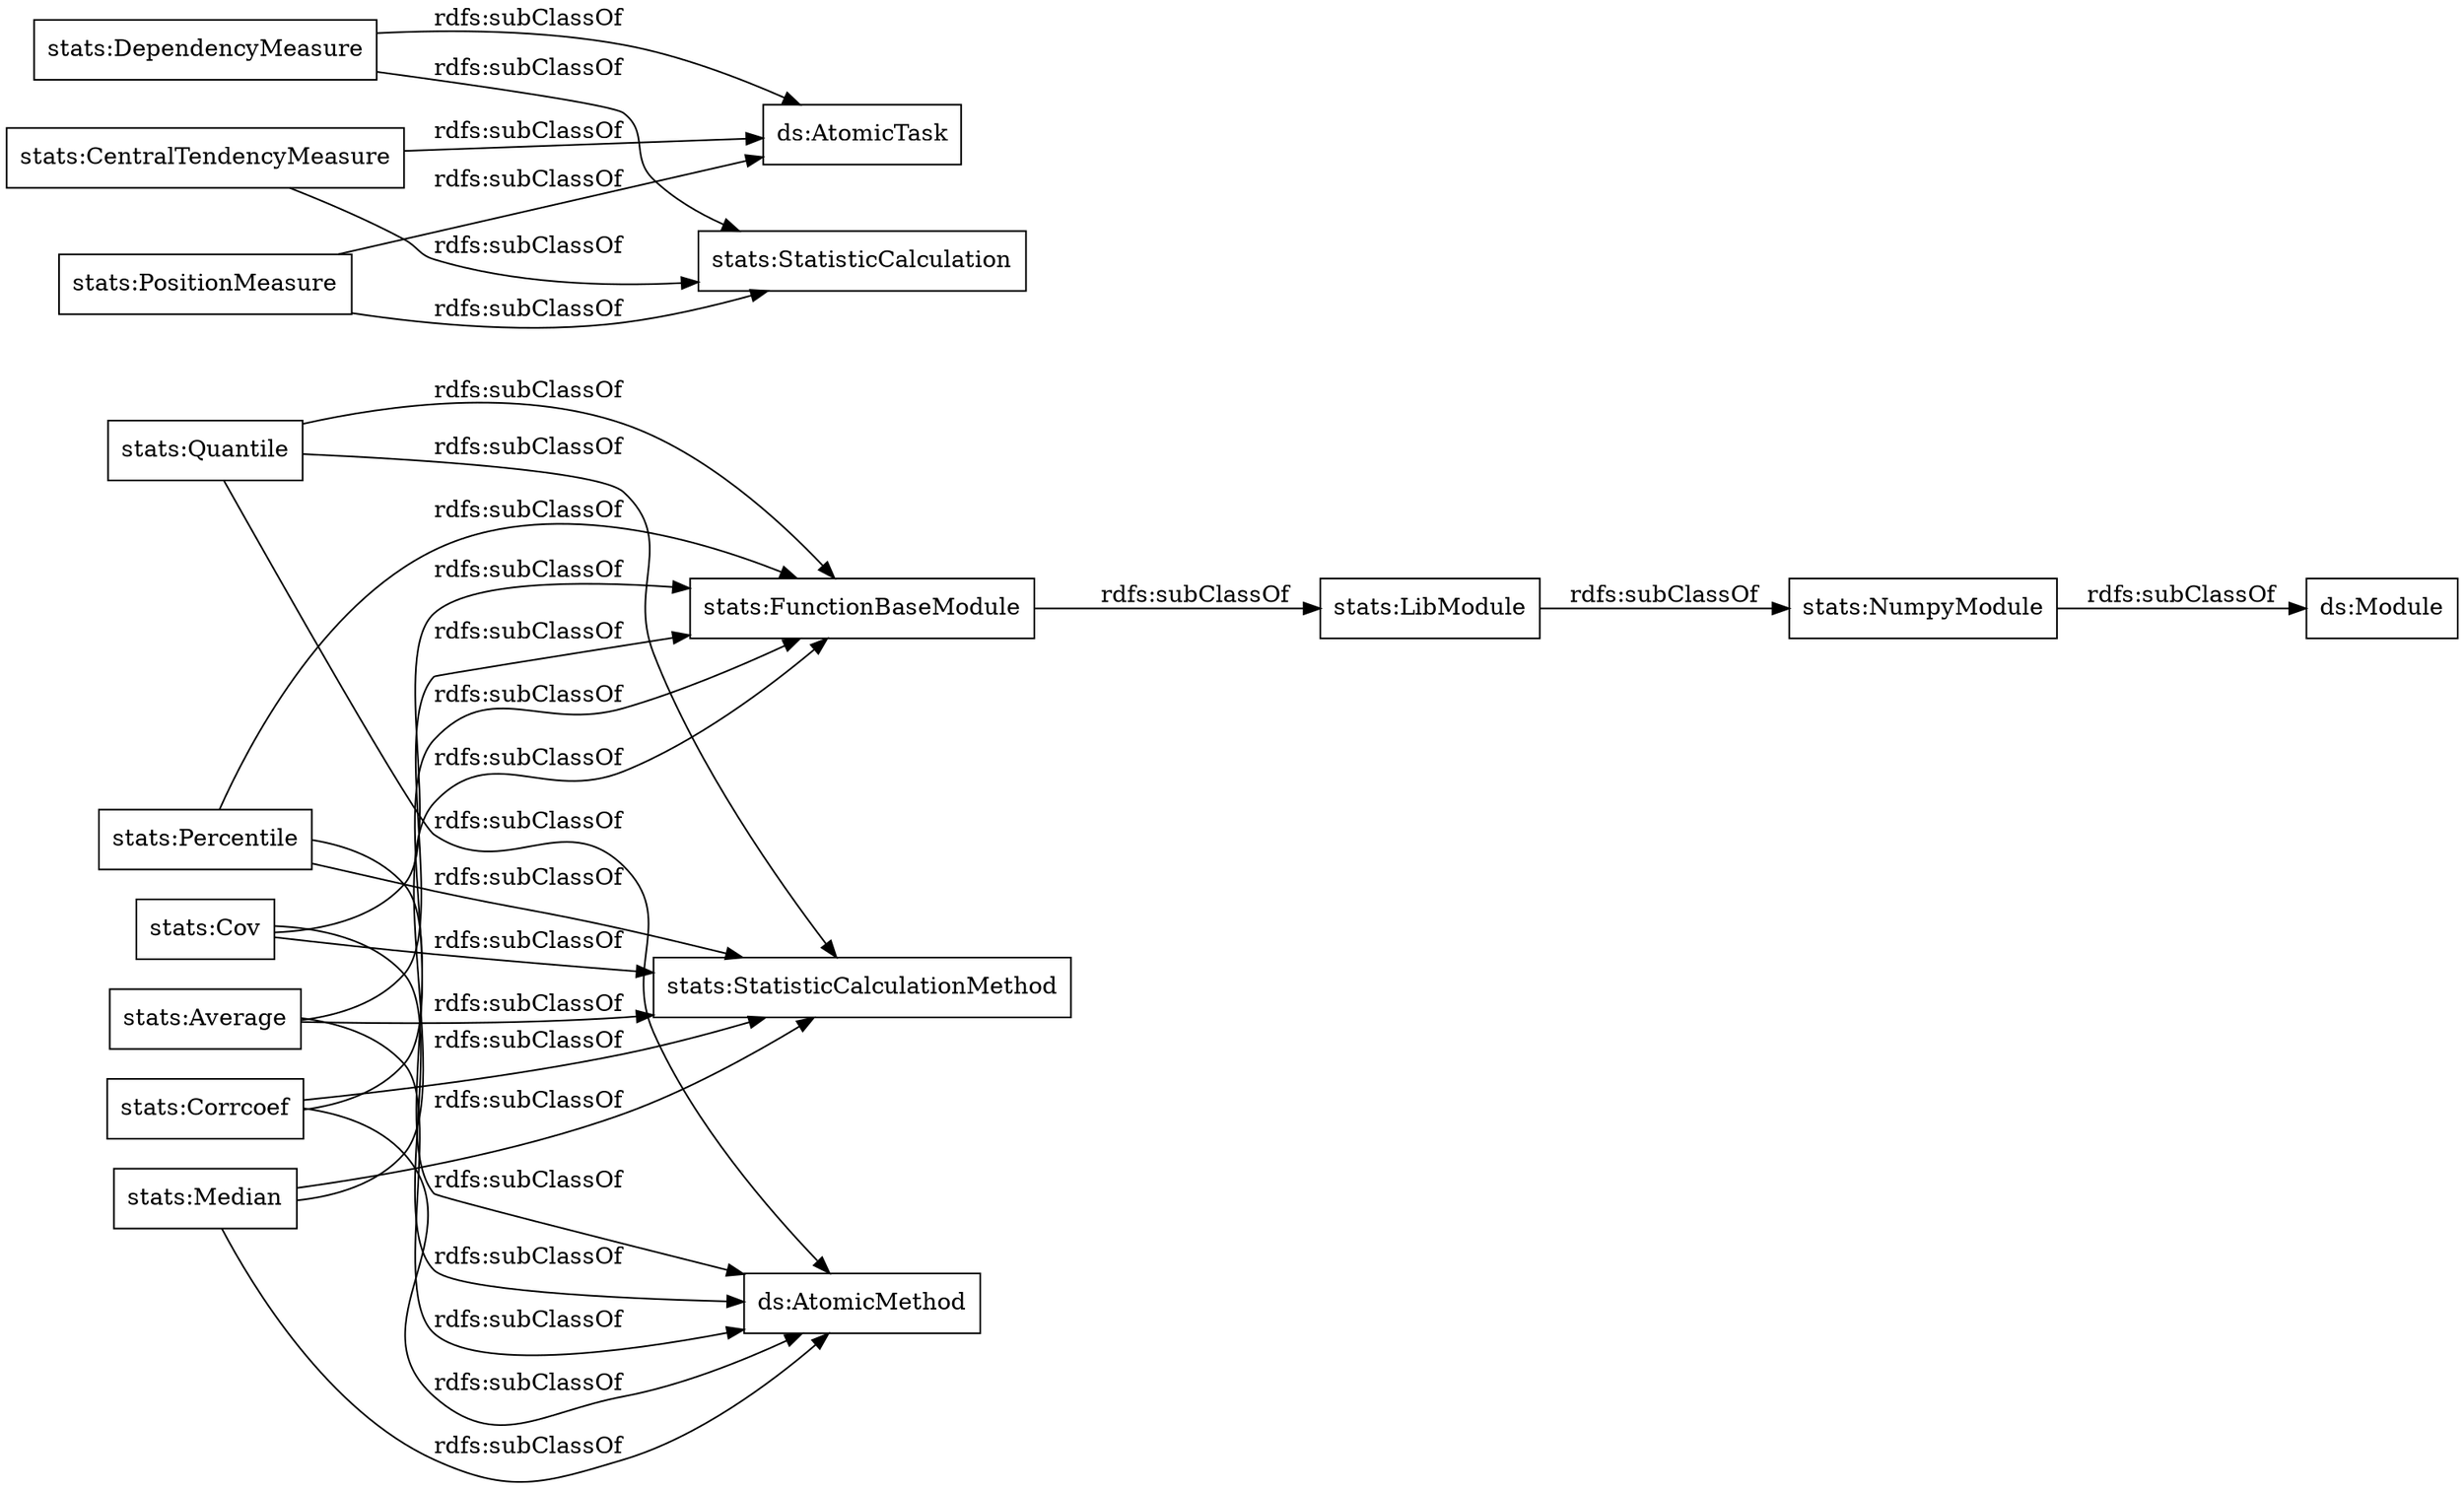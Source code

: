 digraph ar2dtool_diagram { 
rankdir=LR;
size="1000"
node [shape = rectangle, color="black"]; "stats:FunctionBaseModule" "stats:Quantile" "stats:Median" "stats:NumpyModule" "stats:Percentile" "stats:CentralTendencyMeasure" "stats:Corrcoef" "stats:DependencyMeasure" "stats:Cov" "stats:PositionMeasure" "stats:LibModule" "stats:Average" "stats:StatisticCalculation" ; /*classes style*/
	"stats:Cov" -> "stats:StatisticCalculationMethod" [ label = "rdfs:subClassOf" ];
	"stats:Cov" -> "stats:FunctionBaseModule" [ label = "rdfs:subClassOf" ];
	"stats:Cov" -> "ds:AtomicMethod" [ label = "rdfs:subClassOf" ];
	"stats:Average" -> "stats:StatisticCalculationMethod" [ label = "rdfs:subClassOf" ];
	"stats:Average" -> "stats:FunctionBaseModule" [ label = "rdfs:subClassOf" ];
	"stats:Average" -> "ds:AtomicMethod" [ label = "rdfs:subClassOf" ];
	"stats:LibModule" -> "stats:NumpyModule" [ label = "rdfs:subClassOf" ];
	"stats:CentralTendencyMeasure" -> "stats:StatisticCalculation" [ label = "rdfs:subClassOf" ];
	"stats:CentralTendencyMeasure" -> "ds:AtomicTask" [ label = "rdfs:subClassOf" ];
	"stats:Quantile" -> "stats:StatisticCalculationMethod" [ label = "rdfs:subClassOf" ];
	"stats:Quantile" -> "stats:FunctionBaseModule" [ label = "rdfs:subClassOf" ];
	"stats:Quantile" -> "ds:AtomicMethod" [ label = "rdfs:subClassOf" ];
	"stats:Median" -> "stats:StatisticCalculationMethod" [ label = "rdfs:subClassOf" ];
	"stats:Median" -> "stats:FunctionBaseModule" [ label = "rdfs:subClassOf" ];
	"stats:Median" -> "ds:AtomicMethod" [ label = "rdfs:subClassOf" ];
	"stats:NumpyModule" -> "ds:Module" [ label = "rdfs:subClassOf" ];
	"stats:Percentile" -> "stats:StatisticCalculationMethod" [ label = "rdfs:subClassOf" ];
	"stats:Percentile" -> "stats:FunctionBaseModule" [ label = "rdfs:subClassOf" ];
	"stats:Percentile" -> "ds:AtomicMethod" [ label = "rdfs:subClassOf" ];
	"stats:Corrcoef" -> "stats:StatisticCalculationMethod" [ label = "rdfs:subClassOf" ];
	"stats:Corrcoef" -> "stats:FunctionBaseModule" [ label = "rdfs:subClassOf" ];
	"stats:Corrcoef" -> "ds:AtomicMethod" [ label = "rdfs:subClassOf" ];
	"stats:PositionMeasure" -> "stats:StatisticCalculation" [ label = "rdfs:subClassOf" ];
	"stats:PositionMeasure" -> "ds:AtomicTask" [ label = "rdfs:subClassOf" ];
	"stats:DependencyMeasure" -> "stats:StatisticCalculation" [ label = "rdfs:subClassOf" ];
	"stats:DependencyMeasure" -> "ds:AtomicTask" [ label = "rdfs:subClassOf" ];
	"stats:FunctionBaseModule" -> "stats:LibModule" [ label = "rdfs:subClassOf" ];

}
